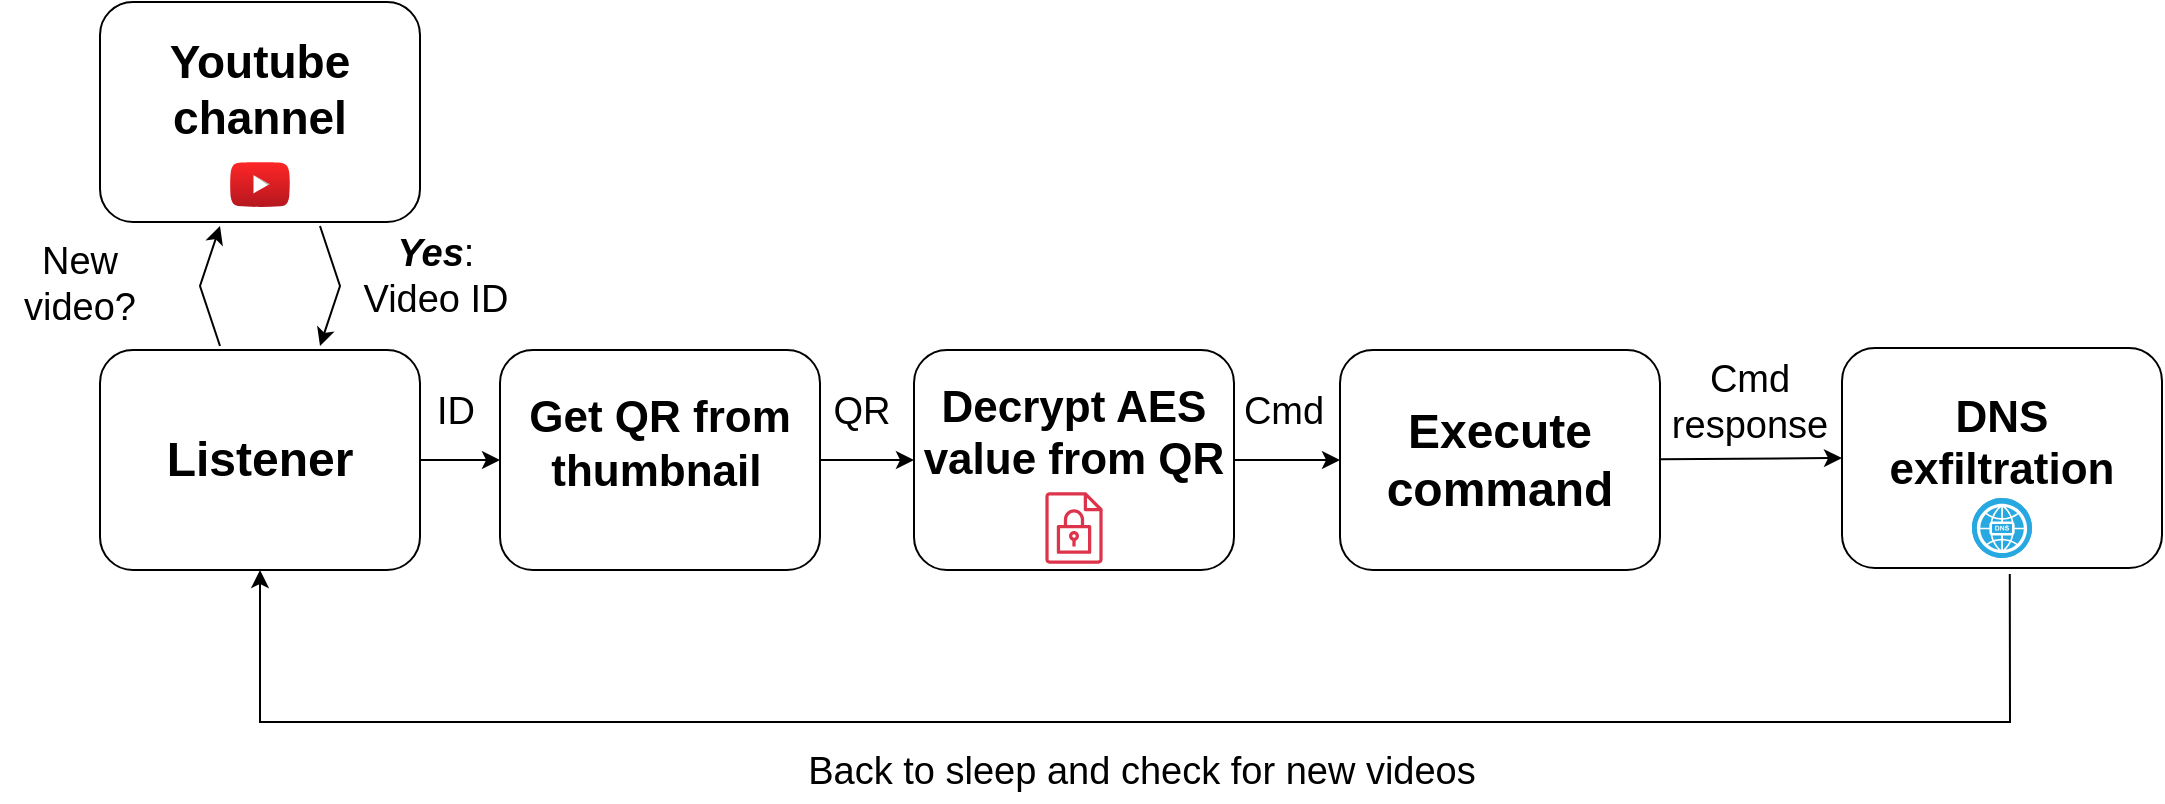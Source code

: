 <mxfile version="21.8.0" type="device">
  <diagram name="Página-1" id="9HGHG4MrrWXb4wggSO1m">
    <mxGraphModel dx="1434" dy="780" grid="1" gridSize="10" guides="1" tooltips="1" connect="1" arrows="1" fold="1" page="1" pageScale="1" pageWidth="827" pageHeight="1169" math="0" shadow="0">
      <root>
        <mxCell id="0" />
        <mxCell id="1" parent="0" />
        <mxCell id="PoCtsGAYJzP5PrlAFtWP-1" value="&lt;font style=&quot;font-size: 18px;&quot;&gt;&lt;b style=&quot;&quot;&gt;&lt;font style=&quot;font-size: 23px;&quot;&gt;Youtube channel&lt;/font&gt;&lt;br&gt;&lt;br&gt;&lt;/b&gt;&lt;/font&gt;" style="rounded=1;whiteSpace=wrap;html=1;" vertex="1" parent="1">
          <mxGeometry x="130" y="80" width="160" height="110" as="geometry" />
        </mxCell>
        <mxCell id="PoCtsGAYJzP5PrlAFtWP-4" value="" style="endArrow=classic;html=1;rounded=0;" edge="1" parent="1">
          <mxGeometry width="50" height="50" relative="1" as="geometry">
            <mxPoint x="190" y="252" as="sourcePoint" />
            <mxPoint x="190" y="192" as="targetPoint" />
            <Array as="points">
              <mxPoint x="180" y="222" />
            </Array>
          </mxGeometry>
        </mxCell>
        <mxCell id="PoCtsGAYJzP5PrlAFtWP-5" value="" style="endArrow=none;html=1;rounded=0;startArrow=classic;startFill=1;endFill=0;" edge="1" parent="1">
          <mxGeometry width="50" height="50" relative="1" as="geometry">
            <mxPoint x="240" y="252" as="sourcePoint" />
            <mxPoint x="240" y="192" as="targetPoint" />
            <Array as="points">
              <mxPoint x="250" y="222" />
            </Array>
          </mxGeometry>
        </mxCell>
        <mxCell id="PoCtsGAYJzP5PrlAFtWP-6" value="New&lt;br&gt;video?" style="text;html=1;strokeColor=none;fillColor=none;align=center;verticalAlign=middle;whiteSpace=wrap;rounded=0;fontSize=19;" vertex="1" parent="1">
          <mxGeometry x="80" y="206" width="80" height="30" as="geometry" />
        </mxCell>
        <mxCell id="PoCtsGAYJzP5PrlAFtWP-7" value="&lt;b&gt;&lt;i&gt;Yes&lt;/i&gt;&lt;/b&gt;:&lt;br&gt;Video ID" style="text;html=1;strokeColor=none;fillColor=none;align=center;verticalAlign=middle;whiteSpace=wrap;rounded=0;fontSize=19;" vertex="1" parent="1">
          <mxGeometry x="258" y="202" width="80" height="30" as="geometry" />
        </mxCell>
        <mxCell id="PoCtsGAYJzP5PrlAFtWP-9" value="&lt;font style=&quot;font-size: 24px;&quot;&gt;&lt;b&gt;Listener&lt;/b&gt;&lt;/font&gt;" style="rounded=1;whiteSpace=wrap;html=1;" vertex="1" parent="1">
          <mxGeometry x="130" y="254" width="160" height="110" as="geometry" />
        </mxCell>
        <mxCell id="PoCtsGAYJzP5PrlAFtWP-10" value="&lt;font style=&quot;&quot;&gt;&lt;b style=&quot;&quot;&gt;&lt;font style=&quot;font-size: 22px;&quot;&gt;Get QR from thumbnail&lt;/font&gt;&lt;span style=&quot;font-size: 13px;&quot;&gt;&amp;nbsp;&lt;br&gt;&amp;nbsp;&lt;/span&gt;&lt;/b&gt;&lt;/font&gt;" style="rounded=1;whiteSpace=wrap;html=1;horizontal=1;" vertex="1" parent="1">
          <mxGeometry x="330" y="254" width="160" height="110" as="geometry" />
        </mxCell>
        <mxCell id="PoCtsGAYJzP5PrlAFtWP-11" value="" style="endArrow=classic;html=1;rounded=0;exitX=1;exitY=0.5;exitDx=0;exitDy=0;entryX=0;entryY=0.5;entryDx=0;entryDy=0;" edge="1" parent="1" source="PoCtsGAYJzP5PrlAFtWP-9" target="PoCtsGAYJzP5PrlAFtWP-10">
          <mxGeometry width="50" height="50" relative="1" as="geometry">
            <mxPoint x="300" y="310" as="sourcePoint" />
            <mxPoint x="350" y="260" as="targetPoint" />
          </mxGeometry>
        </mxCell>
        <mxCell id="PoCtsGAYJzP5PrlAFtWP-13" value="&lt;b style=&quot;&quot;&gt;&lt;font style=&quot;font-size: 22px;&quot;&gt;Decrypt AES value from QR&lt;br&gt;&lt;br&gt;&lt;/font&gt;&lt;/b&gt;" style="rounded=1;whiteSpace=wrap;html=1;" vertex="1" parent="1">
          <mxGeometry x="537" y="254" width="160" height="110" as="geometry" />
        </mxCell>
        <mxCell id="PoCtsGAYJzP5PrlAFtWP-14" value="" style="endArrow=classic;html=1;rounded=0;exitX=1;exitY=0.5;exitDx=0;exitDy=0;entryX=0;entryY=0.5;entryDx=0;entryDy=0;" edge="1" parent="1" target="PoCtsGAYJzP5PrlAFtWP-13">
          <mxGeometry width="50" height="50" relative="1" as="geometry">
            <mxPoint x="490" y="309" as="sourcePoint" />
            <mxPoint x="550" y="260" as="targetPoint" />
          </mxGeometry>
        </mxCell>
        <mxCell id="PoCtsGAYJzP5PrlAFtWP-15" value="&lt;b style=&quot;&quot;&gt;&lt;font style=&quot;font-size: 24px;&quot;&gt;Execute command&lt;/font&gt;&lt;/b&gt;" style="rounded=1;whiteSpace=wrap;html=1;" vertex="1" parent="1">
          <mxGeometry x="750" y="254" width="160" height="110" as="geometry" />
        </mxCell>
        <mxCell id="PoCtsGAYJzP5PrlAFtWP-16" value="" style="endArrow=classic;html=1;rounded=0;exitX=1;exitY=0.5;exitDx=0;exitDy=0;entryX=0;entryY=0.5;entryDx=0;entryDy=0;" edge="1" parent="1" target="PoCtsGAYJzP5PrlAFtWP-15" source="PoCtsGAYJzP5PrlAFtWP-13">
          <mxGeometry width="50" height="50" relative="1" as="geometry">
            <mxPoint x="702" y="309" as="sourcePoint" />
            <mxPoint x="762" y="260" as="targetPoint" />
          </mxGeometry>
        </mxCell>
        <mxCell id="PoCtsGAYJzP5PrlAFtWP-17" value="ID" style="text;html=1;strokeColor=none;fillColor=none;align=center;verticalAlign=middle;whiteSpace=wrap;rounded=0;fontSize=19;" vertex="1" parent="1">
          <mxGeometry x="288" y="270" width="40" height="30" as="geometry" />
        </mxCell>
        <mxCell id="PoCtsGAYJzP5PrlAFtWP-18" value="QR" style="text;html=1;strokeColor=none;fillColor=none;align=center;verticalAlign=middle;whiteSpace=wrap;rounded=0;fontSize=19;" vertex="1" parent="1">
          <mxGeometry x="471" y="270" width="80" height="30" as="geometry" />
        </mxCell>
        <mxCell id="PoCtsGAYJzP5PrlAFtWP-19" value="Cmd" style="text;html=1;strokeColor=none;fillColor=none;align=center;verticalAlign=middle;whiteSpace=wrap;rounded=0;fontSize=19;" vertex="1" parent="1">
          <mxGeometry x="682" y="270" width="80" height="30" as="geometry" />
        </mxCell>
        <mxCell id="PoCtsGAYJzP5PrlAFtWP-23" value="&lt;font style=&quot;&quot;&gt;&lt;b style=&quot;&quot;&gt;&lt;font style=&quot;font-size: 22px;&quot;&gt;DNS exfiltration&lt;/font&gt;&lt;br&gt;&lt;br&gt;&lt;/b&gt;&lt;/font&gt;" style="rounded=1;whiteSpace=wrap;html=1;" vertex="1" parent="1">
          <mxGeometry x="1001" y="253" width="160" height="110" as="geometry" />
        </mxCell>
        <mxCell id="PoCtsGAYJzP5PrlAFtWP-25" value="Cmd&lt;br&gt;response" style="text;html=1;strokeColor=none;fillColor=none;align=center;verticalAlign=middle;whiteSpace=wrap;rounded=0;fontSize=19;" vertex="1" parent="1">
          <mxGeometry x="915" y="265" width="80" height="30" as="geometry" />
        </mxCell>
        <mxCell id="PoCtsGAYJzP5PrlAFtWP-29" value="" style="endArrow=classic;html=1;rounded=0;entryX=0.5;entryY=1;entryDx=0;entryDy=0;" edge="1" parent="1" target="PoCtsGAYJzP5PrlAFtWP-9">
          <mxGeometry width="50" height="50" relative="1" as="geometry">
            <mxPoint x="1084.89" y="366" as="sourcePoint" />
            <mxPoint x="460" y="364" as="targetPoint" />
            <Array as="points">
              <mxPoint x="1085" y="440" />
              <mxPoint x="210" y="440" />
            </Array>
          </mxGeometry>
        </mxCell>
        <mxCell id="PoCtsGAYJzP5PrlAFtWP-30" value="" style="endArrow=classic;html=1;rounded=0;exitX=1;exitY=0.5;exitDx=0;exitDy=0;entryX=0;entryY=0.5;entryDx=0;entryDy=0;" edge="1" parent="1" target="PoCtsGAYJzP5PrlAFtWP-23">
          <mxGeometry width="50" height="50" relative="1" as="geometry">
            <mxPoint x="910" y="308.58" as="sourcePoint" />
            <mxPoint x="963" y="308.58" as="targetPoint" />
          </mxGeometry>
        </mxCell>
        <mxCell id="PoCtsGAYJzP5PrlAFtWP-33" value="Back to sleep and check for new videos" style="text;html=1;strokeColor=none;fillColor=none;align=center;verticalAlign=middle;whiteSpace=wrap;rounded=0;fontSize=19;" vertex="1" parent="1">
          <mxGeometry x="471" y="450" width="360" height="30" as="geometry" />
        </mxCell>
        <mxCell id="PoCtsGAYJzP5PrlAFtWP-34" value="" style="shape=image;html=1;verticalAlign=top;verticalLabelPosition=bottom;labelBackgroundColor=#ffffff;imageAspect=0;aspect=fixed;image=https://cdn1.iconfinder.com/data/icons/ionicons-outline-vol-2/512/qr-code-outline-128.png" vertex="1" parent="1">
          <mxGeometry x="392.5" y="328" width="35" height="35" as="geometry" />
        </mxCell>
        <mxCell id="PoCtsGAYJzP5PrlAFtWP-35" value="" style="dashed=0;outlineConnect=0;html=1;align=center;labelPosition=center;verticalLabelPosition=bottom;verticalAlign=top;shape=mxgraph.weblogos.youtube_2;fillColor=#FF2626;gradientColor=#B5171F" vertex="1" parent="1">
          <mxGeometry x="195" y="160" width="30" height="22.6" as="geometry" />
        </mxCell>
        <mxCell id="PoCtsGAYJzP5PrlAFtWP-36" value="" style="fillColor=#28A8E0;verticalLabelPosition=bottom;sketch=0;html=1;strokeColor=#ffffff;verticalAlign=top;align=center;points=[[0.145,0.145,0],[0.5,0,0],[0.855,0.145,0],[1,0.5,0],[0.855,0.855,0],[0.5,1,0],[0.145,0.855,0],[0,0.5,0]];pointerEvents=1;shape=mxgraph.cisco_safe.compositeIcon;bgIcon=ellipse;resIcon=mxgraph.cisco_safe.capability.dns;" vertex="1" parent="1">
          <mxGeometry x="1066" y="328" width="30" height="30" as="geometry" />
        </mxCell>
        <mxCell id="PoCtsGAYJzP5PrlAFtWP-39" value="" style="sketch=0;outlineConnect=0;fontColor=#232F3E;gradientColor=none;fillColor=#DD344C;strokeColor=none;dashed=0;verticalLabelPosition=bottom;verticalAlign=top;align=center;html=1;fontSize=12;fontStyle=0;aspect=fixed;pointerEvents=1;shape=mxgraph.aws4.encrypted_data;" vertex="1" parent="1">
          <mxGeometry x="602.69" y="325" width="28.62" height="36" as="geometry" />
        </mxCell>
      </root>
    </mxGraphModel>
  </diagram>
</mxfile>

